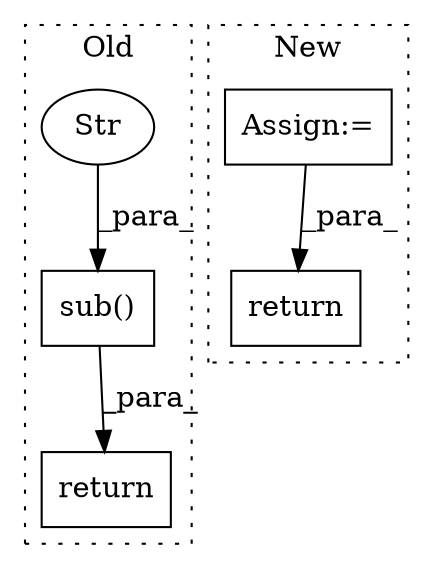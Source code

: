 digraph G {
subgraph cluster0 {
1 [label="sub()" a="75" s="1525,1562" l="7,1" shape="box"];
3 [label="return" a="93" s="1630" l="7" shape="box"];
4 [label="Str" a="66" s="1532" l="9" shape="ellipse"];
label = "Old";
style="dotted";
}
subgraph cluster1 {
2 [label="return" a="93" s="1686" l="7" shape="box"];
5 [label="Assign:=" a="68" s="1633" l="3" shape="box"];
label = "New";
style="dotted";
}
1 -> 3 [label="_para_"];
4 -> 1 [label="_para_"];
5 -> 2 [label="_para_"];
}